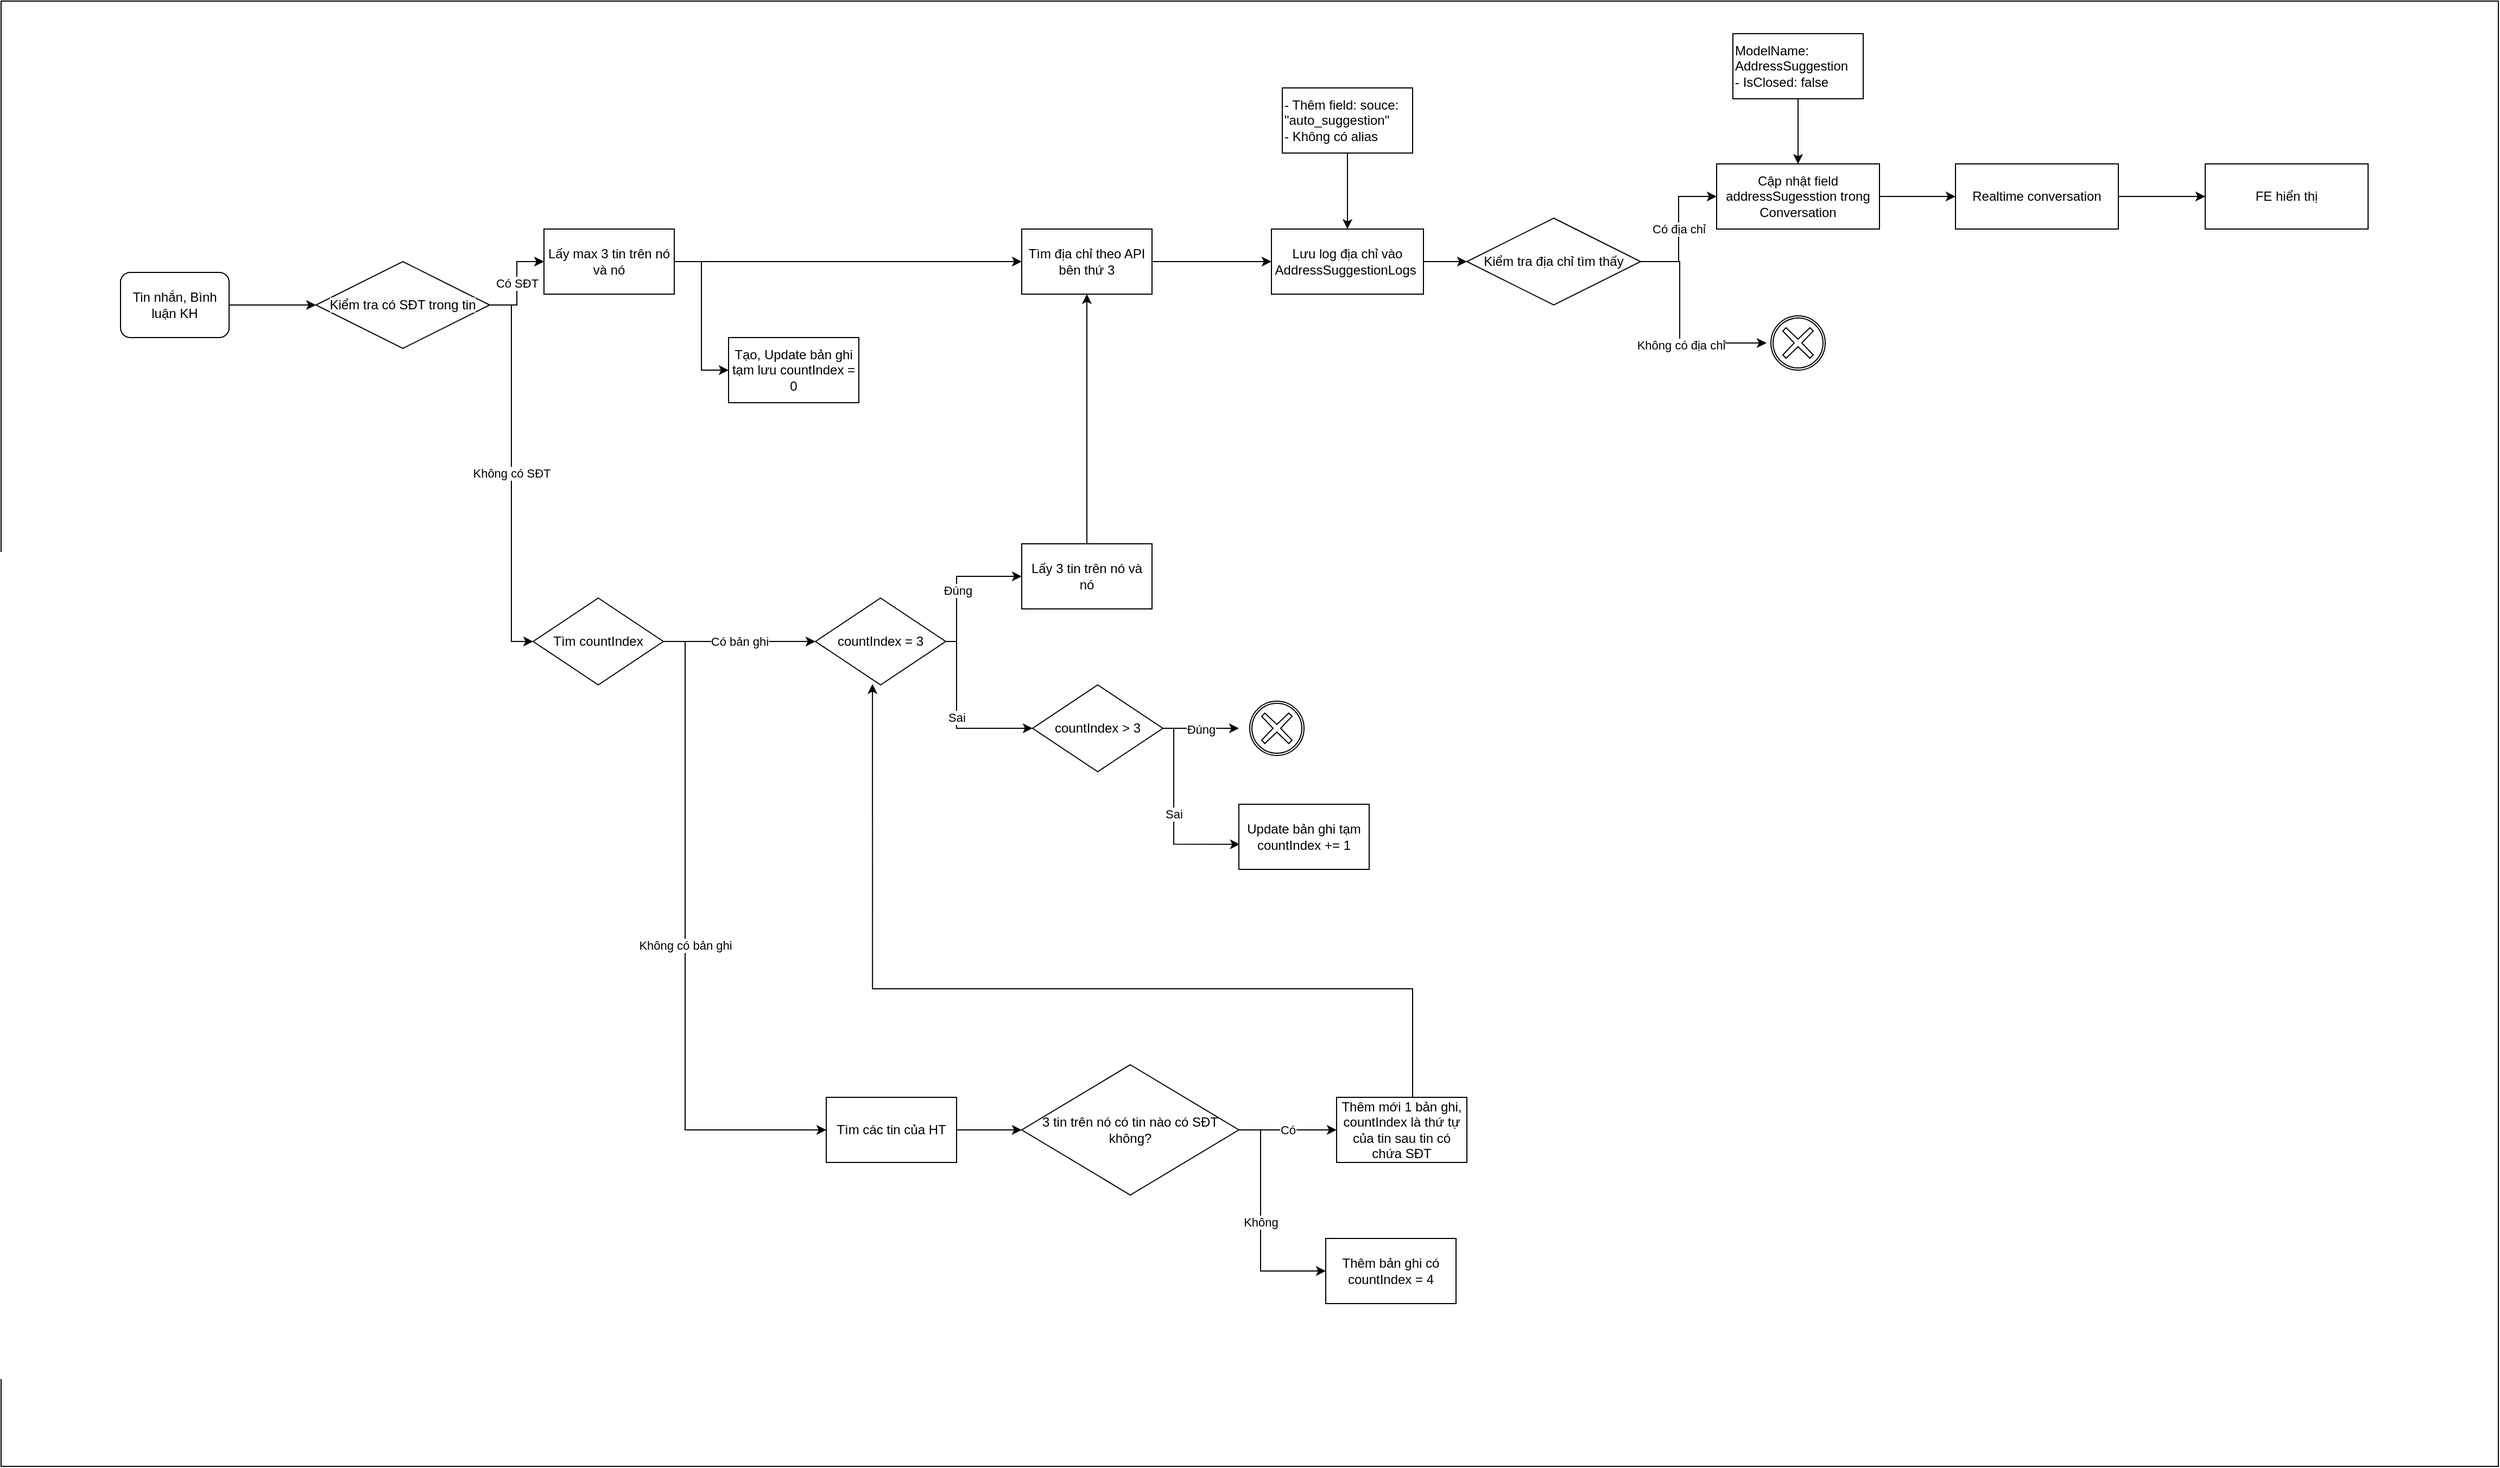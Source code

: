 <mxfile version="14.5.0" type="github"><diagram id="M6jxqsoZpPxAdqgaTxFc" name="Page-1"><mxGraphModel dx="2496" dy="1412" grid="1" gridSize="10" guides="1" tooltips="1" connect="1" arrows="1" fold="1" page="1" pageScale="1" pageWidth="1200" pageHeight="1920" math="0" shadow="0"><root><mxCell id="0"/><mxCell id="1" parent="0"/><mxCell id="c5ISSe84f4e2BrpFlrOq-73" value="" style="rounded=0;whiteSpace=wrap;html=1;" vertex="1" parent="1"><mxGeometry x="50" y="420" width="2300" height="1350" as="geometry"/></mxCell><mxCell id="c5ISSe84f4e2BrpFlrOq-8" style="edgeStyle=orthogonalEdgeStyle;rounded=0;orthogonalLoop=1;jettySize=auto;html=1;entryX=0;entryY=0.5;entryDx=0;entryDy=0;" edge="1" parent="1" source="c5ISSe84f4e2BrpFlrOq-1" target="c5ISSe84f4e2BrpFlrOq-7"><mxGeometry relative="1" as="geometry"/></mxCell><mxCell id="c5ISSe84f4e2BrpFlrOq-1" value="Tin nhắn, Bình luận KH" style="rounded=1;whiteSpace=wrap;html=1;" vertex="1" parent="1"><mxGeometry x="160" y="670" width="100" height="60" as="geometry"/></mxCell><mxCell id="c5ISSe84f4e2BrpFlrOq-15" value="Có SĐT" style="edgeStyle=orthogonalEdgeStyle;rounded=0;orthogonalLoop=1;jettySize=auto;html=1;entryX=0;entryY=0.5;entryDx=0;entryDy=0;" edge="1" parent="1" source="c5ISSe84f4e2BrpFlrOq-7" target="c5ISSe84f4e2BrpFlrOq-10"><mxGeometry relative="1" as="geometry"/></mxCell><mxCell id="c5ISSe84f4e2BrpFlrOq-49" value="Không có SĐT" style="edgeStyle=orthogonalEdgeStyle;rounded=0;orthogonalLoop=1;jettySize=auto;html=1;entryX=0;entryY=0.5;entryDx=0;entryDy=0;" edge="1" parent="1" source="c5ISSe84f4e2BrpFlrOq-7" target="c5ISSe84f4e2BrpFlrOq-48"><mxGeometry relative="1" as="geometry"/></mxCell><mxCell id="c5ISSe84f4e2BrpFlrOq-7" value="&#10;&#10;&lt;span style=&quot;color: rgb(0, 0, 0); font-family: helvetica; font-size: 12px; font-style: normal; font-weight: 400; letter-spacing: normal; text-align: center; text-indent: 0px; text-transform: none; word-spacing: 0px; background-color: rgb(248, 249, 250); display: inline; float: none;&quot;&gt;Kiểm tra có SĐT trong tin&lt;/span&gt;&#10;&#10;" style="rhombus;whiteSpace=wrap;html=1;" vertex="1" parent="1"><mxGeometry x="340" y="660" width="160" height="80" as="geometry"/></mxCell><mxCell id="c5ISSe84f4e2BrpFlrOq-16" style="edgeStyle=orthogonalEdgeStyle;rounded=0;orthogonalLoop=1;jettySize=auto;html=1;" edge="1" parent="1" source="c5ISSe84f4e2BrpFlrOq-10" target="c5ISSe84f4e2BrpFlrOq-12"><mxGeometry relative="1" as="geometry"/></mxCell><mxCell id="c5ISSe84f4e2BrpFlrOq-36" style="edgeStyle=orthogonalEdgeStyle;rounded=0;orthogonalLoop=1;jettySize=auto;html=1;entryX=0;entryY=0.5;entryDx=0;entryDy=0;" edge="1" parent="1" source="c5ISSe84f4e2BrpFlrOq-10" target="c5ISSe84f4e2BrpFlrOq-35"><mxGeometry relative="1" as="geometry"/></mxCell><mxCell id="c5ISSe84f4e2BrpFlrOq-10" value="Lấy max 3 tin trên nó và nó" style="whiteSpace=wrap;html=1;" vertex="1" parent="1"><mxGeometry x="550" y="630" width="120" height="60" as="geometry"/></mxCell><mxCell id="c5ISSe84f4e2BrpFlrOq-17" style="edgeStyle=orthogonalEdgeStyle;rounded=0;orthogonalLoop=1;jettySize=auto;html=1;entryX=0;entryY=0.5;entryDx=0;entryDy=0;" edge="1" parent="1" source="c5ISSe84f4e2BrpFlrOq-12" target="c5ISSe84f4e2BrpFlrOq-13"><mxGeometry relative="1" as="geometry"/></mxCell><mxCell id="c5ISSe84f4e2BrpFlrOq-12" value="Tìm địa chỉ theo API bên thứ 3" style="whiteSpace=wrap;html=1;" vertex="1" parent="1"><mxGeometry x="990" y="630" width="120" height="60" as="geometry"/></mxCell><mxCell id="c5ISSe84f4e2BrpFlrOq-19" style="edgeStyle=orthogonalEdgeStyle;rounded=0;orthogonalLoop=1;jettySize=auto;html=1;" edge="1" parent="1" source="c5ISSe84f4e2BrpFlrOq-13" target="c5ISSe84f4e2BrpFlrOq-18"><mxGeometry relative="1" as="geometry"/></mxCell><mxCell id="c5ISSe84f4e2BrpFlrOq-13" value="Lưu log địa chỉ vào AddressSuggestionLogs&amp;nbsp;" style="whiteSpace=wrap;html=1;" vertex="1" parent="1"><mxGeometry x="1220" y="630" width="140" height="60" as="geometry"/></mxCell><mxCell id="c5ISSe84f4e2BrpFlrOq-33" style="edgeStyle=orthogonalEdgeStyle;rounded=0;orthogonalLoop=1;jettySize=auto;html=1;" edge="1" parent="1" source="c5ISSe84f4e2BrpFlrOq-14" target="c5ISSe84f4e2BrpFlrOq-31"><mxGeometry relative="1" as="geometry"/></mxCell><mxCell id="c5ISSe84f4e2BrpFlrOq-14" value="Cập nhật field addressSugesstion trong Conversation" style="whiteSpace=wrap;html=1;" vertex="1" parent="1"><mxGeometry x="1630" y="570" width="150" height="60" as="geometry"/></mxCell><mxCell id="c5ISSe84f4e2BrpFlrOq-20" value="Có địa chỉ" style="edgeStyle=orthogonalEdgeStyle;rounded=0;orthogonalLoop=1;jettySize=auto;html=1;entryX=0;entryY=0.5;entryDx=0;entryDy=0;" edge="1" parent="1" source="c5ISSe84f4e2BrpFlrOq-18" target="c5ISSe84f4e2BrpFlrOq-14"><mxGeometry relative="1" as="geometry"/></mxCell><mxCell id="c5ISSe84f4e2BrpFlrOq-23" style="edgeStyle=orthogonalEdgeStyle;rounded=0;orthogonalLoop=1;jettySize=auto;html=1;entryX=0;entryY=0.5;entryDx=0;entryDy=0;" edge="1" parent="1"><mxGeometry relative="1" as="geometry"><mxPoint x="1556" y="660" as="sourcePoint"/><mxPoint x="1676" y="735" as="targetPoint"/><Array as="points"><mxPoint x="1596" y="660"/><mxPoint x="1596" y="735"/></Array></mxGeometry></mxCell><mxCell id="c5ISSe84f4e2BrpFlrOq-24" value="Không có địa chỉ" style="edgeLabel;html=1;align=center;verticalAlign=middle;resizable=0;points=[];" vertex="1" connectable="0" parent="c5ISSe84f4e2BrpFlrOq-23"><mxGeometry x="0.186" y="-2" relative="1" as="geometry"><mxPoint as="offset"/></mxGeometry></mxCell><mxCell id="c5ISSe84f4e2BrpFlrOq-18" value="Kiểm tra địa chỉ tìm thấy" style="rhombus;whiteSpace=wrap;html=1;" vertex="1" parent="1"><mxGeometry x="1400" y="620" width="160" height="80" as="geometry"/></mxCell><mxCell id="c5ISSe84f4e2BrpFlrOq-22" value="" style="shape=mxgraph.bpmn.shape;html=1;verticalLabelPosition=bottom;labelBackgroundColor=#ffffff;verticalAlign=top;align=center;perimeter=ellipsePerimeter;outlineConnect=0;outline=boundInt;symbol=cancel;" vertex="1" parent="1"><mxGeometry x="1680" y="710" width="50" height="50" as="geometry"/></mxCell><mxCell id="c5ISSe84f4e2BrpFlrOq-28" style="edgeStyle=orthogonalEdgeStyle;rounded=0;orthogonalLoop=1;jettySize=auto;html=1;entryX=0.5;entryY=0;entryDx=0;entryDy=0;" edge="1" parent="1" source="c5ISSe84f4e2BrpFlrOq-25" target="c5ISSe84f4e2BrpFlrOq-13"><mxGeometry relative="1" as="geometry"/></mxCell><mxCell id="c5ISSe84f4e2BrpFlrOq-25" value="- Thêm field: souce: &quot;auto_suggestion&quot;&lt;br&gt;&lt;div&gt;&lt;span&gt;- Không có alias&lt;/span&gt;&lt;/div&gt;" style="whiteSpace=wrap;html=1;align=left;" vertex="1" parent="1"><mxGeometry x="1230" y="500" width="120" height="60" as="geometry"/></mxCell><mxCell id="c5ISSe84f4e2BrpFlrOq-30" style="edgeStyle=orthogonalEdgeStyle;rounded=0;orthogonalLoop=1;jettySize=auto;html=1;" edge="1" parent="1" source="c5ISSe84f4e2BrpFlrOq-29" target="c5ISSe84f4e2BrpFlrOq-14"><mxGeometry relative="1" as="geometry"/></mxCell><mxCell id="c5ISSe84f4e2BrpFlrOq-29" value="ModelName: AddressSuggestion&lt;br&gt;- IsClosed: false" style="whiteSpace=wrap;html=1;align=left;" vertex="1" parent="1"><mxGeometry x="1645" y="450" width="120" height="60" as="geometry"/></mxCell><mxCell id="c5ISSe84f4e2BrpFlrOq-34" style="edgeStyle=orthogonalEdgeStyle;rounded=0;orthogonalLoop=1;jettySize=auto;html=1;" edge="1" parent="1" source="c5ISSe84f4e2BrpFlrOq-31" target="c5ISSe84f4e2BrpFlrOq-32"><mxGeometry relative="1" as="geometry"/></mxCell><mxCell id="c5ISSe84f4e2BrpFlrOq-31" value="Realtime conversation" style="whiteSpace=wrap;html=1;" vertex="1" parent="1"><mxGeometry x="1850" y="570" width="150" height="60" as="geometry"/></mxCell><mxCell id="c5ISSe84f4e2BrpFlrOq-32" value="FE hiển thị" style="whiteSpace=wrap;html=1;" vertex="1" parent="1"><mxGeometry x="2080" y="570" width="150" height="60" as="geometry"/></mxCell><mxCell id="c5ISSe84f4e2BrpFlrOq-35" value="Tạo, Update bản ghi tạm lưu countIndex = 0" style="whiteSpace=wrap;html=1;" vertex="1" parent="1"><mxGeometry x="720" y="730" width="120" height="60" as="geometry"/></mxCell><mxCell id="c5ISSe84f4e2BrpFlrOq-41" style="edgeStyle=orthogonalEdgeStyle;rounded=0;orthogonalLoop=1;jettySize=auto;html=1;" edge="1" parent="1" source="c5ISSe84f4e2BrpFlrOq-37" target="c5ISSe84f4e2BrpFlrOq-40"><mxGeometry relative="1" as="geometry"><Array as="points"><mxPoint x="930" y="950"/></Array></mxGeometry></mxCell><mxCell id="c5ISSe84f4e2BrpFlrOq-44" value="Đúng" style="edgeLabel;html=1;align=center;verticalAlign=middle;resizable=0;points=[];" vertex="1" connectable="0" parent="c5ISSe84f4e2BrpFlrOq-41"><mxGeometry x="-0.12" y="-1" relative="1" as="geometry"><mxPoint as="offset"/></mxGeometry></mxCell><mxCell id="c5ISSe84f4e2BrpFlrOq-56" value="Sai" style="edgeStyle=orthogonalEdgeStyle;rounded=0;orthogonalLoop=1;jettySize=auto;html=1;entryX=0;entryY=0.5;entryDx=0;entryDy=0;" edge="1" parent="1" source="c5ISSe84f4e2BrpFlrOq-37" target="c5ISSe84f4e2BrpFlrOq-55"><mxGeometry relative="1" as="geometry"><Array as="points"><mxPoint x="930" y="1090"/></Array></mxGeometry></mxCell><mxCell id="c5ISSe84f4e2BrpFlrOq-37" value="countIndex = 3" style="rhombus;whiteSpace=wrap;html=1;" vertex="1" parent="1"><mxGeometry x="800" y="970" width="120" height="80" as="geometry"/></mxCell><mxCell id="c5ISSe84f4e2BrpFlrOq-46" style="edgeStyle=orthogonalEdgeStyle;rounded=0;orthogonalLoop=1;jettySize=auto;html=1;" edge="1" parent="1" source="c5ISSe84f4e2BrpFlrOq-40" target="c5ISSe84f4e2BrpFlrOq-12"><mxGeometry relative="1" as="geometry"/></mxCell><mxCell id="c5ISSe84f4e2BrpFlrOq-40" value="Lấy 3 tin trên nó và nó" style="whiteSpace=wrap;html=1;" vertex="1" parent="1"><mxGeometry x="990" y="920" width="120" height="60" as="geometry"/></mxCell><mxCell id="c5ISSe84f4e2BrpFlrOq-50" value="Có bản ghi" style="edgeStyle=orthogonalEdgeStyle;rounded=0;orthogonalLoop=1;jettySize=auto;html=1;" edge="1" parent="1" source="c5ISSe84f4e2BrpFlrOq-48" target="c5ISSe84f4e2BrpFlrOq-37"><mxGeometry relative="1" as="geometry"/></mxCell><mxCell id="c5ISSe84f4e2BrpFlrOq-52" value="Không có bản ghi" style="edgeStyle=orthogonalEdgeStyle;rounded=0;orthogonalLoop=1;jettySize=auto;html=1;entryX=0;entryY=0.5;entryDx=0;entryDy=0;" edge="1" parent="1" source="c5ISSe84f4e2BrpFlrOq-48" target="c5ISSe84f4e2BrpFlrOq-51"><mxGeometry relative="1" as="geometry"><Array as="points"><mxPoint x="680" y="1010"/><mxPoint x="680" y="1460"/></Array></mxGeometry></mxCell><mxCell id="c5ISSe84f4e2BrpFlrOq-48" value="Tìm countIndex" style="rhombus;whiteSpace=wrap;html=1;" vertex="1" parent="1"><mxGeometry x="540" y="970" width="120" height="80" as="geometry"/></mxCell><mxCell id="c5ISSe84f4e2BrpFlrOq-63" style="edgeStyle=orthogonalEdgeStyle;rounded=0;orthogonalLoop=1;jettySize=auto;html=1;" edge="1" parent="1" source="c5ISSe84f4e2BrpFlrOq-51" target="c5ISSe84f4e2BrpFlrOq-62"><mxGeometry relative="1" as="geometry"/></mxCell><mxCell id="c5ISSe84f4e2BrpFlrOq-51" value="Tìm các tin của HT" style="whiteSpace=wrap;html=1;" vertex="1" parent="1"><mxGeometry x="810" y="1430" width="120" height="60" as="geometry"/></mxCell><mxCell id="c5ISSe84f4e2BrpFlrOq-57" value="Đúng" style="edgeStyle=orthogonalEdgeStyle;rounded=0;orthogonalLoop=1;jettySize=auto;html=1;" edge="1" parent="1" source="c5ISSe84f4e2BrpFlrOq-55"><mxGeometry relative="1" as="geometry"><mxPoint x="1190" y="1090" as="targetPoint"/></mxGeometry></mxCell><mxCell id="c5ISSe84f4e2BrpFlrOq-59" value="Sai" style="edgeStyle=orthogonalEdgeStyle;rounded=0;orthogonalLoop=1;jettySize=auto;html=1;entryX=0.007;entryY=0.614;entryDx=0;entryDy=0;entryPerimeter=0;" edge="1" parent="1" source="c5ISSe84f4e2BrpFlrOq-55" target="c5ISSe84f4e2BrpFlrOq-58"><mxGeometry relative="1" as="geometry"><Array as="points"><mxPoint x="1130" y="1090"/><mxPoint x="1130" y="1197"/></Array></mxGeometry></mxCell><mxCell id="c5ISSe84f4e2BrpFlrOq-55" value="countIndex &amp;gt; 3" style="rhombus;whiteSpace=wrap;html=1;" vertex="1" parent="1"><mxGeometry x="1000" y="1050" width="120" height="80" as="geometry"/></mxCell><mxCell id="c5ISSe84f4e2BrpFlrOq-58" value="Update bản ghi tạm countIndex += 1" style="whiteSpace=wrap;html=1;" vertex="1" parent="1"><mxGeometry x="1190" y="1160" width="120" height="60" as="geometry"/></mxCell><mxCell id="c5ISSe84f4e2BrpFlrOq-60" value="" style="shape=mxgraph.bpmn.shape;html=1;verticalLabelPosition=bottom;labelBackgroundColor=#ffffff;verticalAlign=top;align=center;perimeter=ellipsePerimeter;outlineConnect=0;outline=boundInt;symbol=cancel;" vertex="1" parent="1"><mxGeometry x="1200" y="1065" width="50" height="50" as="geometry"/></mxCell><mxCell id="c5ISSe84f4e2BrpFlrOq-65" value="Có" style="edgeStyle=orthogonalEdgeStyle;rounded=0;orthogonalLoop=1;jettySize=auto;html=1;" edge="1" parent="1" source="c5ISSe84f4e2BrpFlrOq-62" target="c5ISSe84f4e2BrpFlrOq-64"><mxGeometry relative="1" as="geometry"/></mxCell><mxCell id="c5ISSe84f4e2BrpFlrOq-70" value="Không" style="edgeStyle=orthogonalEdgeStyle;rounded=0;orthogonalLoop=1;jettySize=auto;html=1;" edge="1" parent="1" source="c5ISSe84f4e2BrpFlrOq-62" target="c5ISSe84f4e2BrpFlrOq-69"><mxGeometry relative="1" as="geometry"><Array as="points"><mxPoint x="1210" y="1460"/><mxPoint x="1210" y="1590"/></Array></mxGeometry></mxCell><mxCell id="c5ISSe84f4e2BrpFlrOq-62" value="3 tin trên nó có tin nào có SĐT không?" style="rhombus;whiteSpace=wrap;html=1;" vertex="1" parent="1"><mxGeometry x="990" y="1400" width="200" height="120" as="geometry"/></mxCell><mxCell id="c5ISSe84f4e2BrpFlrOq-72" style="edgeStyle=orthogonalEdgeStyle;rounded=0;orthogonalLoop=1;jettySize=auto;html=1;entryX=0.438;entryY=0.99;entryDx=0;entryDy=0;entryPerimeter=0;" edge="1" parent="1" source="c5ISSe84f4e2BrpFlrOq-64" target="c5ISSe84f4e2BrpFlrOq-37"><mxGeometry relative="1" as="geometry"><Array as="points"><mxPoint x="1350" y="1330"/><mxPoint x="853" y="1330"/></Array></mxGeometry></mxCell><mxCell id="c5ISSe84f4e2BrpFlrOq-64" value="Thêm mới 1 bản ghi, countIndex là thứ tự của tin sau tin có chứa SĐT" style="whiteSpace=wrap;html=1;" vertex="1" parent="1"><mxGeometry x="1280" y="1430" width="120" height="60" as="geometry"/></mxCell><mxCell id="c5ISSe84f4e2BrpFlrOq-69" value="Thêm bản ghi có countIndex = 4" style="whiteSpace=wrap;html=1;" vertex="1" parent="1"><mxGeometry x="1270" y="1560" width="120" height="60" as="geometry"/></mxCell></root></mxGraphModel></diagram></mxfile>